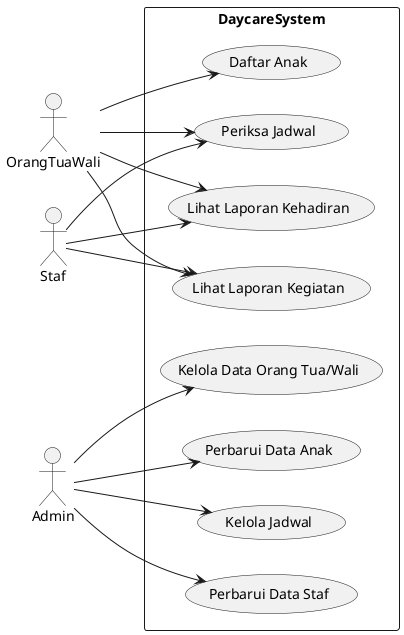 @startuml usecase
left to right direction
actor OrangTuaWali as OTW
actor Staf as S
actor Admin as A

rectangle DaycareSystem {
  usecase "Daftar Anak" as UC1
  usecase "Periksa Jadwal" as UC2
  usecase "Kelola Jadwal" as UC3
  usecase "Lihat Laporan Kehadiran" as UC4
  usecase "Lihat Laporan Kegiatan" as UC5
  usecase "Perbarui Data Anak" as UC6
  usecase "Perbarui Data Staf" as UC7
  usecase "Kelola Data Orang Tua/Wali" as UC8
}

OTW --> UC1
OTW --> UC2
OTW --> UC4
OTW --> UC5

S --> UC2
S --> UC4
S --> UC5

A --> UC3
A --> UC6
A --> UC7
A --> UC8
@enduml
